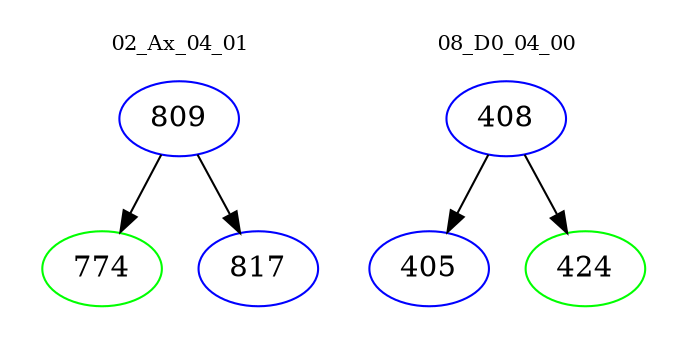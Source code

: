 digraph{
subgraph cluster_0 {
color = white
label = "02_Ax_04_01";
fontsize=10;
T0_809 [label="809", color="blue"]
T0_809 -> T0_774 [color="black"]
T0_774 [label="774", color="green"]
T0_809 -> T0_817 [color="black"]
T0_817 [label="817", color="blue"]
}
subgraph cluster_1 {
color = white
label = "08_D0_04_00";
fontsize=10;
T1_408 [label="408", color="blue"]
T1_408 -> T1_405 [color="black"]
T1_405 [label="405", color="blue"]
T1_408 -> T1_424 [color="black"]
T1_424 [label="424", color="green"]
}
}
